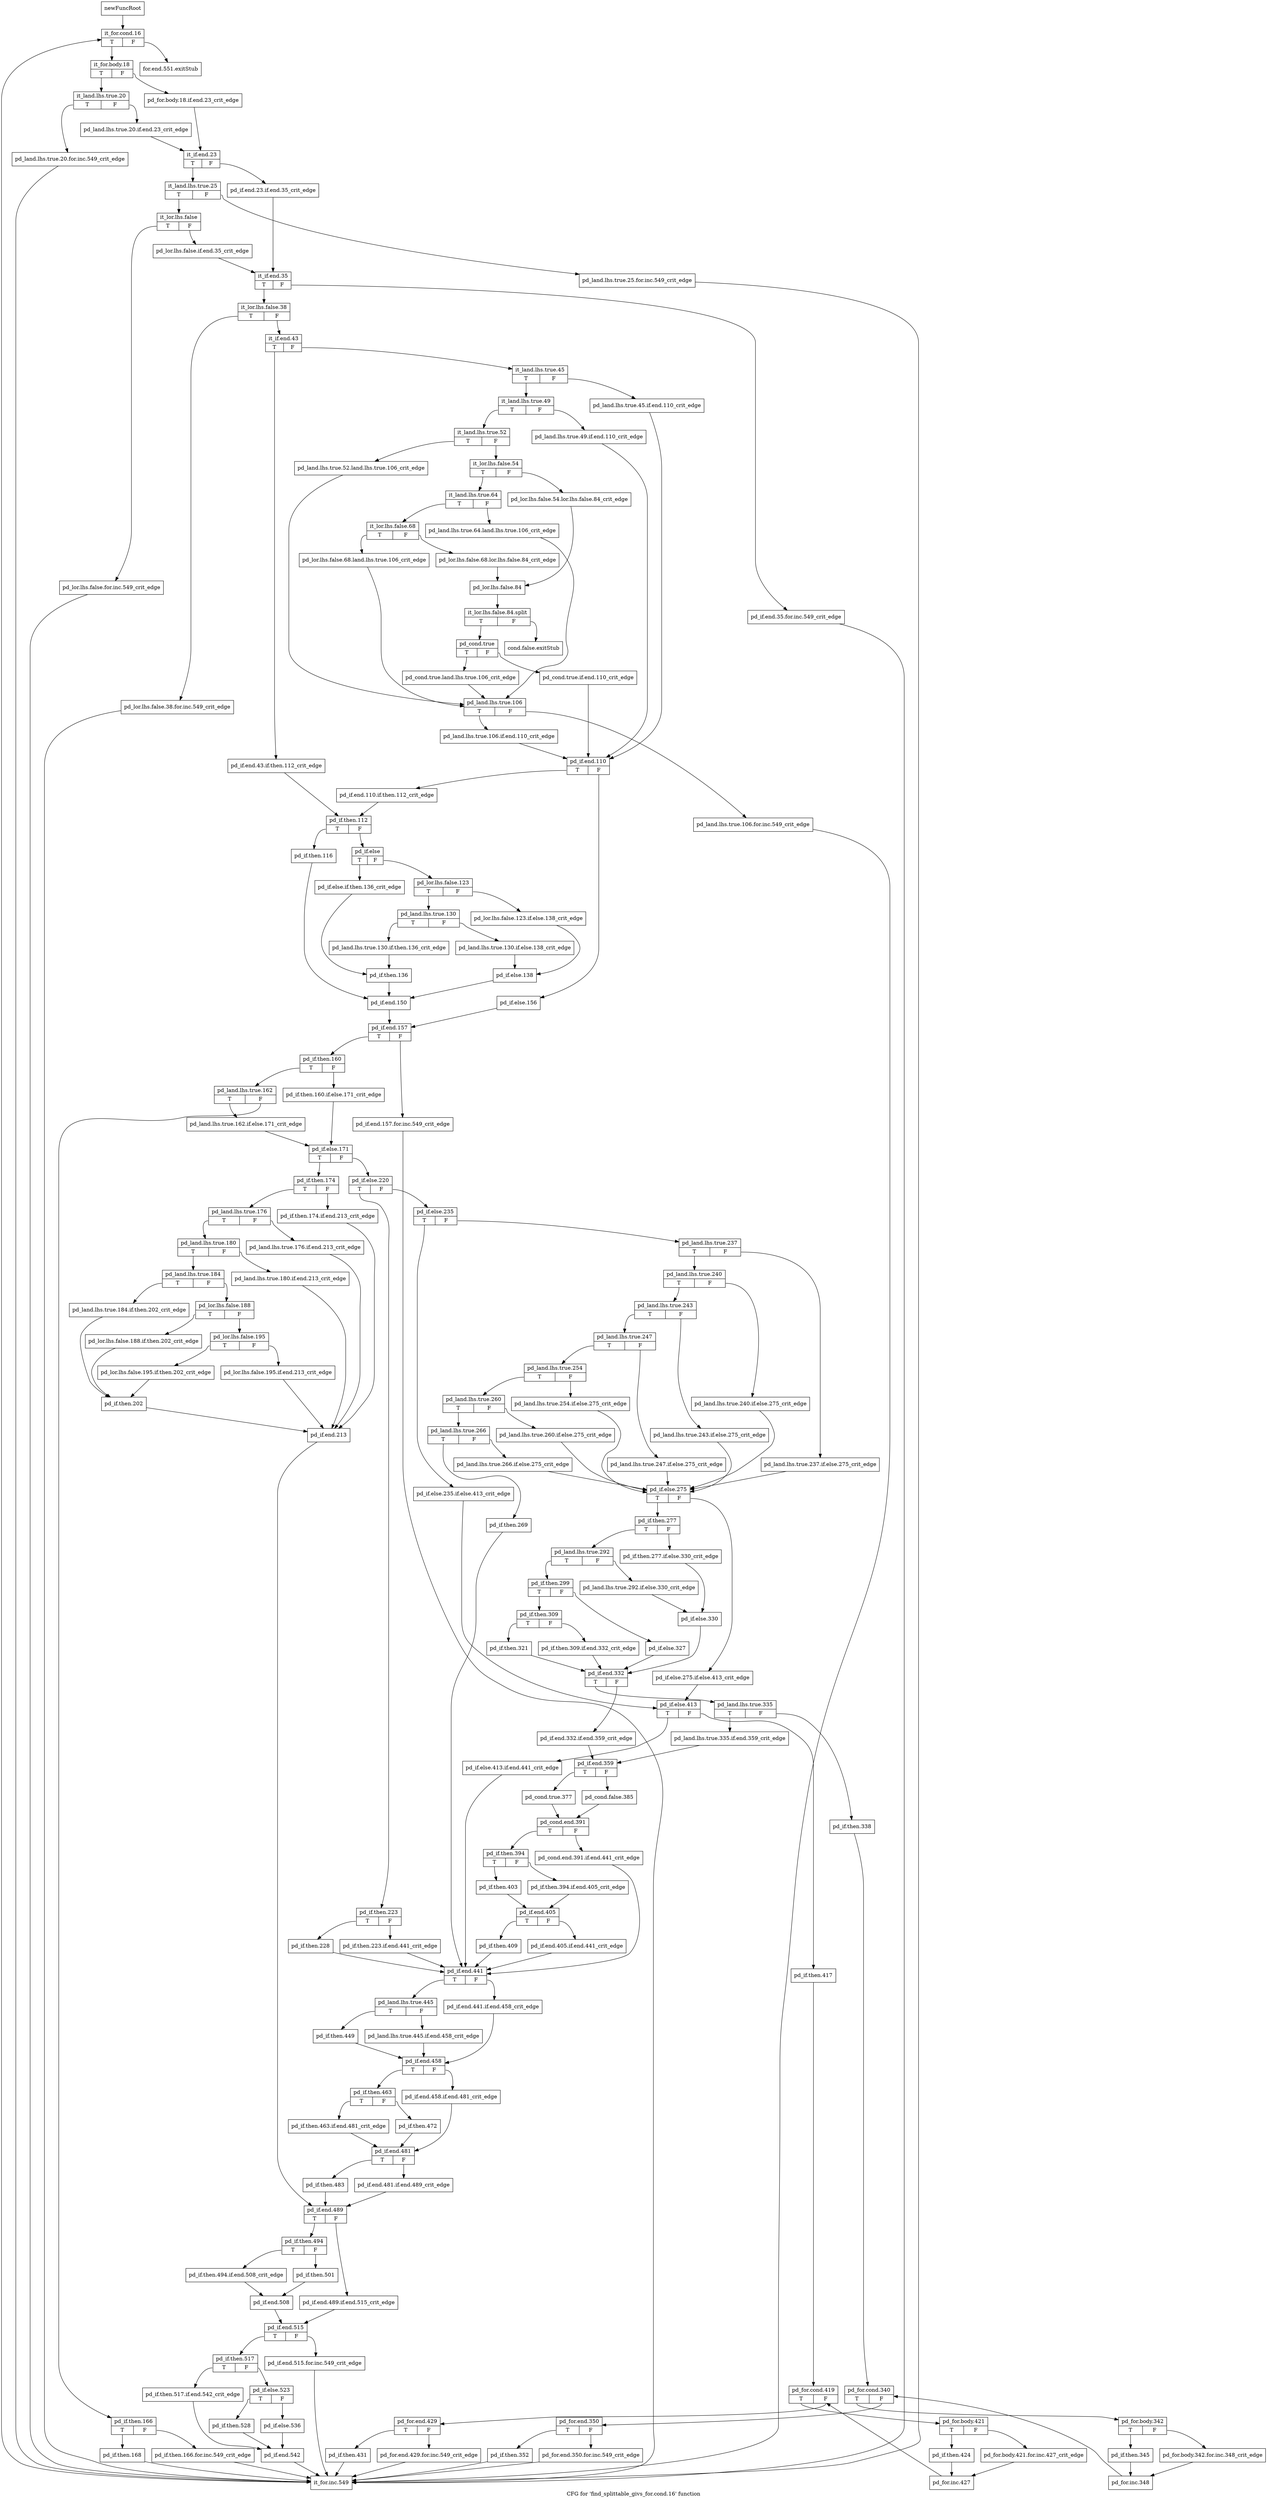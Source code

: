 digraph "CFG for 'find_splittable_givs_for.cond.16' function" {
	label="CFG for 'find_splittable_givs_for.cond.16' function";

	Node0xc6089b0 [shape=record,label="{newFuncRoot}"];
	Node0xc6089b0 -> Node0xc60add0;
	Node0xc60ad30 [shape=record,label="{for.end.551.exitStub}"];
	Node0xc60ad80 [shape=record,label="{cond.false.exitStub}"];
	Node0xc60add0 [shape=record,label="{it_for.cond.16|{<s0>T|<s1>F}}"];
	Node0xc60add0:s0 -> Node0xc60ae20;
	Node0xc60add0:s1 -> Node0xc60ad30;
	Node0xc60ae20 [shape=record,label="{it_for.body.18|{<s0>T|<s1>F}}"];
	Node0xc60ae20:s0 -> Node0xc60aec0;
	Node0xc60ae20:s1 -> Node0xc60ae70;
	Node0xc60ae70 [shape=record,label="{pd_for.body.18.if.end.23_crit_edge}"];
	Node0xc60ae70 -> Node0xc60af60;
	Node0xc60aec0 [shape=record,label="{it_land.lhs.true.20|{<s0>T|<s1>F}}"];
	Node0xc60aec0:s0 -> Node0xc60e3e0;
	Node0xc60aec0:s1 -> Node0xc60af10;
	Node0xc60af10 [shape=record,label="{pd_land.lhs.true.20.if.end.23_crit_edge}"];
	Node0xc60af10 -> Node0xc60af60;
	Node0xc60af60 [shape=record,label="{it_if.end.23|{<s0>T|<s1>F}}"];
	Node0xc60af60:s0 -> Node0xc60b000;
	Node0xc60af60:s1 -> Node0xc60afb0;
	Node0xc60afb0 [shape=record,label="{pd_if.end.23.if.end.35_crit_edge}"];
	Node0xc60afb0 -> Node0xc60b140;
	Node0xc60b000 [shape=record,label="{it_land.lhs.true.25|{<s0>T|<s1>F}}"];
	Node0xc60b000:s0 -> Node0xc60b0a0;
	Node0xc60b000:s1 -> Node0xc60b050;
	Node0xc60b050 [shape=record,label="{pd_land.lhs.true.25.for.inc.549_crit_edge}"];
	Node0xc60b050 -> Node0xc60e430;
	Node0xc60b0a0 [shape=record,label="{it_lor.lhs.false|{<s0>T|<s1>F}}"];
	Node0xc60b0a0:s0 -> Node0xc60e390;
	Node0xc60b0a0:s1 -> Node0xc60b0f0;
	Node0xc60b0f0 [shape=record,label="{pd_lor.lhs.false.if.end.35_crit_edge}"];
	Node0xc60b0f0 -> Node0xc60b140;
	Node0xc60b140 [shape=record,label="{it_if.end.35|{<s0>T|<s1>F}}"];
	Node0xc60b140:s0 -> Node0xc60b1e0;
	Node0xc60b140:s1 -> Node0xc60b190;
	Node0xc60b190 [shape=record,label="{pd_if.end.35.for.inc.549_crit_edge}"];
	Node0xc60b190 -> Node0xc60e430;
	Node0xc60b1e0 [shape=record,label="{it_lor.lhs.false.38|{<s0>T|<s1>F}}"];
	Node0xc60b1e0:s0 -> Node0xc60e340;
	Node0xc60b1e0:s1 -> Node0xc60b230;
	Node0xc60b230 [shape=record,label="{it_if.end.43|{<s0>T|<s1>F}}"];
	Node0xc60b230:s0 -> Node0xc60b9b0;
	Node0xc60b230:s1 -> Node0xc60b280;
	Node0xc60b280 [shape=record,label="{it_land.lhs.true.45|{<s0>T|<s1>F}}"];
	Node0xc60b280:s0 -> Node0xc60b320;
	Node0xc60b280:s1 -> Node0xc60b2d0;
	Node0xc60b2d0 [shape=record,label="{pd_land.lhs.true.45.if.end.110_crit_edge}"];
	Node0xc60b2d0 -> Node0xc60b8c0;
	Node0xc60b320 [shape=record,label="{it_land.lhs.true.49|{<s0>T|<s1>F}}"];
	Node0xc60b320:s0 -> Node0xc60b3c0;
	Node0xc60b320:s1 -> Node0xc60b370;
	Node0xc60b370 [shape=record,label="{pd_land.lhs.true.49.if.end.110_crit_edge}"];
	Node0xc60b370 -> Node0xc60b8c0;
	Node0xc60b3c0 [shape=record,label="{it_land.lhs.true.52|{<s0>T|<s1>F}}"];
	Node0xc60b3c0:s0 -> Node0xc60b780;
	Node0xc60b3c0:s1 -> Node0xc60b410;
	Node0xc60b410 [shape=record,label="{it_lor.lhs.false.54|{<s0>T|<s1>F}}"];
	Node0xc60b410:s0 -> Node0xc60b4b0;
	Node0xc60b410:s1 -> Node0xc60b460;
	Node0xc60b460 [shape=record,label="{pd_lor.lhs.false.54.lor.lhs.false.84_crit_edge}"];
	Node0xc60b460 -> Node0xc60b5f0;
	Node0xc60b4b0 [shape=record,label="{it_land.lhs.true.64|{<s0>T|<s1>F}}"];
	Node0xc60b4b0:s0 -> Node0xc60b550;
	Node0xc60b4b0:s1 -> Node0xc60b500;
	Node0xc60b500 [shape=record,label="{pd_land.lhs.true.64.land.lhs.true.106_crit_edge}"];
	Node0xc60b500 -> Node0xc60b7d0;
	Node0xc60b550 [shape=record,label="{it_lor.lhs.false.68|{<s0>T|<s1>F}}"];
	Node0xc60b550:s0 -> Node0xc60b730;
	Node0xc60b550:s1 -> Node0xc60b5a0;
	Node0xc60b5a0 [shape=record,label="{pd_lor.lhs.false.68.lor.lhs.false.84_crit_edge}"];
	Node0xc60b5a0 -> Node0xc60b5f0;
	Node0xc60b5f0 [shape=record,label="{pd_lor.lhs.false.84}"];
	Node0xc60b5f0 -> Node0xfdbcc20;
	Node0xfdbcc20 [shape=record,label="{it_lor.lhs.false.84.split|{<s0>T|<s1>F}}"];
	Node0xfdbcc20:s0 -> Node0xc60b640;
	Node0xfdbcc20:s1 -> Node0xc60ad80;
	Node0xc60b640 [shape=record,label="{pd_cond.true|{<s0>T|<s1>F}}"];
	Node0xc60b640:s0 -> Node0xc60b6e0;
	Node0xc60b640:s1 -> Node0xc60b690;
	Node0xc60b690 [shape=record,label="{pd_cond.true.if.end.110_crit_edge}"];
	Node0xc60b690 -> Node0xc60b8c0;
	Node0xc60b6e0 [shape=record,label="{pd_cond.true.land.lhs.true.106_crit_edge}"];
	Node0xc60b6e0 -> Node0xc60b7d0;
	Node0xc60b730 [shape=record,label="{pd_lor.lhs.false.68.land.lhs.true.106_crit_edge}"];
	Node0xc60b730 -> Node0xc60b7d0;
	Node0xc60b780 [shape=record,label="{pd_land.lhs.true.52.land.lhs.true.106_crit_edge}"];
	Node0xc60b780 -> Node0xc60b7d0;
	Node0xc60b7d0 [shape=record,label="{pd_land.lhs.true.106|{<s0>T|<s1>F}}"];
	Node0xc60b7d0:s0 -> Node0xc60b870;
	Node0xc60b7d0:s1 -> Node0xc60b820;
	Node0xc60b820 [shape=record,label="{pd_land.lhs.true.106.for.inc.549_crit_edge}"];
	Node0xc60b820 -> Node0xc60e430;
	Node0xc60b870 [shape=record,label="{pd_land.lhs.true.106.if.end.110_crit_edge}"];
	Node0xc60b870 -> Node0xc60b8c0;
	Node0xc60b8c0 [shape=record,label="{pd_if.end.110|{<s0>T|<s1>F}}"];
	Node0xc60b8c0:s0 -> Node0xc60b960;
	Node0xc60b8c0:s1 -> Node0xc60b910;
	Node0xc60b910 [shape=record,label="{pd_if.else.156}"];
	Node0xc60b910 -> Node0xc60bdc0;
	Node0xc60b960 [shape=record,label="{pd_if.end.110.if.then.112_crit_edge}"];
	Node0xc60b960 -> Node0xc60ba00;
	Node0xc60b9b0 [shape=record,label="{pd_if.end.43.if.then.112_crit_edge}"];
	Node0xc60b9b0 -> Node0xc60ba00;
	Node0xc60ba00 [shape=record,label="{pd_if.then.112|{<s0>T|<s1>F}}"];
	Node0xc60ba00:s0 -> Node0xc60bd20;
	Node0xc60ba00:s1 -> Node0xc60ba50;
	Node0xc60ba50 [shape=record,label="{pd_if.else|{<s0>T|<s1>F}}"];
	Node0xc60ba50:s0 -> Node0xc60bc80;
	Node0xc60ba50:s1 -> Node0xc60baa0;
	Node0xc60baa0 [shape=record,label="{pd_lor.lhs.false.123|{<s0>T|<s1>F}}"];
	Node0xc60baa0:s0 -> Node0xc60bb40;
	Node0xc60baa0:s1 -> Node0xc60baf0;
	Node0xc60baf0 [shape=record,label="{pd_lor.lhs.false.123.if.else.138_crit_edge}"];
	Node0xc60baf0 -> Node0xc60bbe0;
	Node0xc60bb40 [shape=record,label="{pd_land.lhs.true.130|{<s0>T|<s1>F}}"];
	Node0xc60bb40:s0 -> Node0xc60bc30;
	Node0xc60bb40:s1 -> Node0xc60bb90;
	Node0xc60bb90 [shape=record,label="{pd_land.lhs.true.130.if.else.138_crit_edge}"];
	Node0xc60bb90 -> Node0xc60bbe0;
	Node0xc60bbe0 [shape=record,label="{pd_if.else.138}"];
	Node0xc60bbe0 -> Node0xc60bd70;
	Node0xc60bc30 [shape=record,label="{pd_land.lhs.true.130.if.then.136_crit_edge}"];
	Node0xc60bc30 -> Node0xc60bcd0;
	Node0xc60bc80 [shape=record,label="{pd_if.else.if.then.136_crit_edge}"];
	Node0xc60bc80 -> Node0xc60bcd0;
	Node0xc60bcd0 [shape=record,label="{pd_if.then.136}"];
	Node0xc60bcd0 -> Node0xc60bd70;
	Node0xc60bd20 [shape=record,label="{pd_if.then.116}"];
	Node0xc60bd20 -> Node0xc60bd70;
	Node0xc60bd70 [shape=record,label="{pd_if.end.150}"];
	Node0xc60bd70 -> Node0xc60bdc0;
	Node0xc60bdc0 [shape=record,label="{pd_if.end.157|{<s0>T|<s1>F}}"];
	Node0xc60bdc0:s0 -> Node0xc60be60;
	Node0xc60bdc0:s1 -> Node0xc60be10;
	Node0xc60be10 [shape=record,label="{pd_if.end.157.for.inc.549_crit_edge}"];
	Node0xc60be10 -> Node0xc60e430;
	Node0xc60be60 [shape=record,label="{pd_if.then.160|{<s0>T|<s1>F}}"];
	Node0xc60be60:s0 -> Node0xc60bf00;
	Node0xc60be60:s1 -> Node0xc60beb0;
	Node0xc60beb0 [shape=record,label="{pd_if.then.160.if.else.171_crit_edge}"];
	Node0xc60beb0 -> Node0xc60c090;
	Node0xc60bf00 [shape=record,label="{pd_land.lhs.true.162|{<s0>T|<s1>F}}"];
	Node0xc60bf00:s0 -> Node0xc60c040;
	Node0xc60bf00:s1 -> Node0xc60bf50;
	Node0xc60bf50 [shape=record,label="{pd_if.then.166|{<s0>T|<s1>F}}"];
	Node0xc60bf50:s0 -> Node0xc60bff0;
	Node0xc60bf50:s1 -> Node0xc60bfa0;
	Node0xc60bfa0 [shape=record,label="{pd_if.then.166.for.inc.549_crit_edge}"];
	Node0xc60bfa0 -> Node0xc60e430;
	Node0xc60bff0 [shape=record,label="{pd_if.then.168}"];
	Node0xc60bff0 -> Node0xc60e430;
	Node0xc60c040 [shape=record,label="{pd_land.lhs.true.162.if.else.171_crit_edge}"];
	Node0xc60c040 -> Node0xc60c090;
	Node0xc60c090 [shape=record,label="{pd_if.else.171|{<s0>T|<s1>F}}"];
	Node0xc60c090:s0 -> Node0xc60da30;
	Node0xc60c090:s1 -> Node0xc60c0e0;
	Node0xc60c0e0 [shape=record,label="{pd_if.else.220|{<s0>T|<s1>F}}"];
	Node0xc60c0e0:s0 -> Node0xc60d530;
	Node0xc60c0e0:s1 -> Node0xc60c130;
	Node0xc60c130 [shape=record,label="{pd_if.else.235|{<s0>T|<s1>F}}"];
	Node0xc60c130:s0 -> Node0xc60d170;
	Node0xc60c130:s1 -> Node0xc60c180;
	Node0xc60c180 [shape=record,label="{pd_land.lhs.true.237|{<s0>T|<s1>F}}"];
	Node0xc60c180:s0 -> Node0xc60c220;
	Node0xc60c180:s1 -> Node0xc60c1d0;
	Node0xc60c1d0 [shape=record,label="{pd_land.lhs.true.237.if.else.275_crit_edge}"];
	Node0xc60c1d0 -> Node0xc60c5e0;
	Node0xc60c220 [shape=record,label="{pd_land.lhs.true.240|{<s0>T|<s1>F}}"];
	Node0xc60c220:s0 -> Node0xc60c2c0;
	Node0xc60c220:s1 -> Node0xc60c270;
	Node0xc60c270 [shape=record,label="{pd_land.lhs.true.240.if.else.275_crit_edge}"];
	Node0xc60c270 -> Node0xc60c5e0;
	Node0xc60c2c0 [shape=record,label="{pd_land.lhs.true.243|{<s0>T|<s1>F}}"];
	Node0xc60c2c0:s0 -> Node0xc60c360;
	Node0xc60c2c0:s1 -> Node0xc60c310;
	Node0xc60c310 [shape=record,label="{pd_land.lhs.true.243.if.else.275_crit_edge}"];
	Node0xc60c310 -> Node0xc60c5e0;
	Node0xc60c360 [shape=record,label="{pd_land.lhs.true.247|{<s0>T|<s1>F}}"];
	Node0xc60c360:s0 -> Node0xc60c400;
	Node0xc60c360:s1 -> Node0xc60c3b0;
	Node0xc60c3b0 [shape=record,label="{pd_land.lhs.true.247.if.else.275_crit_edge}"];
	Node0xc60c3b0 -> Node0xc60c5e0;
	Node0xc60c400 [shape=record,label="{pd_land.lhs.true.254|{<s0>T|<s1>F}}"];
	Node0xc60c400:s0 -> Node0xc60c4a0;
	Node0xc60c400:s1 -> Node0xc60c450;
	Node0xc60c450 [shape=record,label="{pd_land.lhs.true.254.if.else.275_crit_edge}"];
	Node0xc60c450 -> Node0xc60c5e0;
	Node0xc60c4a0 [shape=record,label="{pd_land.lhs.true.260|{<s0>T|<s1>F}}"];
	Node0xc60c4a0:s0 -> Node0xc60c540;
	Node0xc60c4a0:s1 -> Node0xc60c4f0;
	Node0xc60c4f0 [shape=record,label="{pd_land.lhs.true.260.if.else.275_crit_edge}"];
	Node0xc60c4f0 -> Node0xc60c5e0;
	Node0xc60c540 [shape=record,label="{pd_land.lhs.true.266|{<s0>T|<s1>F}}"];
	Node0xc60c540:s0 -> Node0xc60d120;
	Node0xc60c540:s1 -> Node0xc60c590;
	Node0xc60c590 [shape=record,label="{pd_land.lhs.true.266.if.else.275_crit_edge}"];
	Node0xc60c590 -> Node0xc60c5e0;
	Node0xc60c5e0 [shape=record,label="{pd_if.else.275|{<s0>T|<s1>F}}"];
	Node0xc60c5e0:s0 -> Node0xc60c680;
	Node0xc60c5e0:s1 -> Node0xc60c630;
	Node0xc60c630 [shape=record,label="{pd_if.else.275.if.else.413_crit_edge}"];
	Node0xc60c630 -> Node0xc60d1c0;
	Node0xc60c680 [shape=record,label="{pd_if.then.277|{<s0>T|<s1>F}}"];
	Node0xc60c680:s0 -> Node0xc60c720;
	Node0xc60c680:s1 -> Node0xc60c6d0;
	Node0xc60c6d0 [shape=record,label="{pd_if.then.277.if.else.330_crit_edge}"];
	Node0xc60c6d0 -> Node0xc60c7c0;
	Node0xc60c720 [shape=record,label="{pd_land.lhs.true.292|{<s0>T|<s1>F}}"];
	Node0xc60c720:s0 -> Node0xc60c810;
	Node0xc60c720:s1 -> Node0xc60c770;
	Node0xc60c770 [shape=record,label="{pd_land.lhs.true.292.if.else.330_crit_edge}"];
	Node0xc60c770 -> Node0xc60c7c0;
	Node0xc60c7c0 [shape=record,label="{pd_if.else.330}"];
	Node0xc60c7c0 -> Node0xc60c9a0;
	Node0xc60c810 [shape=record,label="{pd_if.then.299|{<s0>T|<s1>F}}"];
	Node0xc60c810:s0 -> Node0xc60c8b0;
	Node0xc60c810:s1 -> Node0xc60c860;
	Node0xc60c860 [shape=record,label="{pd_if.else.327}"];
	Node0xc60c860 -> Node0xc60c9a0;
	Node0xc60c8b0 [shape=record,label="{pd_if.then.309|{<s0>T|<s1>F}}"];
	Node0xc60c8b0:s0 -> Node0xc60c950;
	Node0xc60c8b0:s1 -> Node0xc60c900;
	Node0xc60c900 [shape=record,label="{pd_if.then.309.if.end.332_crit_edge}"];
	Node0xc60c900 -> Node0xc60c9a0;
	Node0xc60c950 [shape=record,label="{pd_if.then.321}"];
	Node0xc60c950 -> Node0xc60c9a0;
	Node0xc60c9a0 [shape=record,label="{pd_if.end.332|{<s0>T|<s1>F}}"];
	Node0xc60c9a0:s0 -> Node0xc60ca40;
	Node0xc60c9a0:s1 -> Node0xc60c9f0;
	Node0xc60c9f0 [shape=record,label="{pd_if.end.332.if.end.359_crit_edge}"];
	Node0xc60c9f0 -> Node0xc60cdb0;
	Node0xc60ca40 [shape=record,label="{pd_land.lhs.true.335|{<s0>T|<s1>F}}"];
	Node0xc60ca40:s0 -> Node0xc60cd60;
	Node0xc60ca40:s1 -> Node0xc60ca90;
	Node0xc60ca90 [shape=record,label="{pd_if.then.338}"];
	Node0xc60ca90 -> Node0xc60cae0;
	Node0xc60cae0 [shape=record,label="{pd_for.cond.340|{<s0>T|<s1>F}}"];
	Node0xc60cae0:s0 -> Node0xc60cc20;
	Node0xc60cae0:s1 -> Node0xc60cb30;
	Node0xc60cb30 [shape=record,label="{pd_for.end.350|{<s0>T|<s1>F}}"];
	Node0xc60cb30:s0 -> Node0xc60cbd0;
	Node0xc60cb30:s1 -> Node0xc60cb80;
	Node0xc60cb80 [shape=record,label="{pd_for.end.350.for.inc.549_crit_edge}"];
	Node0xc60cb80 -> Node0xc60e430;
	Node0xc60cbd0 [shape=record,label="{pd_if.then.352}"];
	Node0xc60cbd0 -> Node0xc60e430;
	Node0xc60cc20 [shape=record,label="{pd_for.body.342|{<s0>T|<s1>F}}"];
	Node0xc60cc20:s0 -> Node0xc60ccc0;
	Node0xc60cc20:s1 -> Node0xc60cc70;
	Node0xc60cc70 [shape=record,label="{pd_for.body.342.for.inc.348_crit_edge}"];
	Node0xc60cc70 -> Node0xc60cd10;
	Node0xc60ccc0 [shape=record,label="{pd_if.then.345}"];
	Node0xc60ccc0 -> Node0xc60cd10;
	Node0xc60cd10 [shape=record,label="{pd_for.inc.348}"];
	Node0xc60cd10 -> Node0xc60cae0;
	Node0xc60cd60 [shape=record,label="{pd_land.lhs.true.335.if.end.359_crit_edge}"];
	Node0xc60cd60 -> Node0xc60cdb0;
	Node0xc60cdb0 [shape=record,label="{pd_if.end.359|{<s0>T|<s1>F}}"];
	Node0xc60cdb0:s0 -> Node0xc60ce50;
	Node0xc60cdb0:s1 -> Node0xc60ce00;
	Node0xc60ce00 [shape=record,label="{pd_cond.false.385}"];
	Node0xc60ce00 -> Node0xc60cea0;
	Node0xc60ce50 [shape=record,label="{pd_cond.true.377}"];
	Node0xc60ce50 -> Node0xc60cea0;
	Node0xc60cea0 [shape=record,label="{pd_cond.end.391|{<s0>T|<s1>F}}"];
	Node0xc60cea0:s0 -> Node0xc60cf40;
	Node0xc60cea0:s1 -> Node0xc60cef0;
	Node0xc60cef0 [shape=record,label="{pd_cond.end.391.if.end.441_crit_edge}"];
	Node0xc60cef0 -> Node0xc60d620;
	Node0xc60cf40 [shape=record,label="{pd_if.then.394|{<s0>T|<s1>F}}"];
	Node0xc60cf40:s0 -> Node0xc60cfe0;
	Node0xc60cf40:s1 -> Node0xc60cf90;
	Node0xc60cf90 [shape=record,label="{pd_if.then.394.if.end.405_crit_edge}"];
	Node0xc60cf90 -> Node0xc60d030;
	Node0xc60cfe0 [shape=record,label="{pd_if.then.403}"];
	Node0xc60cfe0 -> Node0xc60d030;
	Node0xc60d030 [shape=record,label="{pd_if.end.405|{<s0>T|<s1>F}}"];
	Node0xc60d030:s0 -> Node0xc60d0d0;
	Node0xc60d030:s1 -> Node0xc60d080;
	Node0xc60d080 [shape=record,label="{pd_if.end.405.if.end.441_crit_edge}"];
	Node0xc60d080 -> Node0xc60d620;
	Node0xc60d0d0 [shape=record,label="{pd_if.then.409}"];
	Node0xc60d0d0 -> Node0xc60d620;
	Node0xc60d120 [shape=record,label="{pd_if.then.269}"];
	Node0xc60d120 -> Node0xc60d620;
	Node0xc60d170 [shape=record,label="{pd_if.else.235.if.else.413_crit_edge}"];
	Node0xc60d170 -> Node0xc60d1c0;
	Node0xc60d1c0 [shape=record,label="{pd_if.else.413|{<s0>T|<s1>F}}"];
	Node0xc60d1c0:s0 -> Node0xc60d4e0;
	Node0xc60d1c0:s1 -> Node0xc60d210;
	Node0xc60d210 [shape=record,label="{pd_if.then.417}"];
	Node0xc60d210 -> Node0xc60d260;
	Node0xc60d260 [shape=record,label="{pd_for.cond.419|{<s0>T|<s1>F}}"];
	Node0xc60d260:s0 -> Node0xc60d3a0;
	Node0xc60d260:s1 -> Node0xc60d2b0;
	Node0xc60d2b0 [shape=record,label="{pd_for.end.429|{<s0>T|<s1>F}}"];
	Node0xc60d2b0:s0 -> Node0xc60d350;
	Node0xc60d2b0:s1 -> Node0xc60d300;
	Node0xc60d300 [shape=record,label="{pd_for.end.429.for.inc.549_crit_edge}"];
	Node0xc60d300 -> Node0xc60e430;
	Node0xc60d350 [shape=record,label="{pd_if.then.431}"];
	Node0xc60d350 -> Node0xc60e430;
	Node0xc60d3a0 [shape=record,label="{pd_for.body.421|{<s0>T|<s1>F}}"];
	Node0xc60d3a0:s0 -> Node0xc60d440;
	Node0xc60d3a0:s1 -> Node0xc60d3f0;
	Node0xc60d3f0 [shape=record,label="{pd_for.body.421.for.inc.427_crit_edge}"];
	Node0xc60d3f0 -> Node0xc60d490;
	Node0xc60d440 [shape=record,label="{pd_if.then.424}"];
	Node0xc60d440 -> Node0xc60d490;
	Node0xc60d490 [shape=record,label="{pd_for.inc.427}"];
	Node0xc60d490 -> Node0xc60d260;
	Node0xc60d4e0 [shape=record,label="{pd_if.else.413.if.end.441_crit_edge}"];
	Node0xc60d4e0 -> Node0xc60d620;
	Node0xc60d530 [shape=record,label="{pd_if.then.223|{<s0>T|<s1>F}}"];
	Node0xc60d530:s0 -> Node0xc60d5d0;
	Node0xc60d530:s1 -> Node0xc60d580;
	Node0xc60d580 [shape=record,label="{pd_if.then.223.if.end.441_crit_edge}"];
	Node0xc60d580 -> Node0xc60d620;
	Node0xc60d5d0 [shape=record,label="{pd_if.then.228}"];
	Node0xc60d5d0 -> Node0xc60d620;
	Node0xc60d620 [shape=record,label="{pd_if.end.441|{<s0>T|<s1>F}}"];
	Node0xc60d620:s0 -> Node0xc60d6c0;
	Node0xc60d620:s1 -> Node0xc60d670;
	Node0xc60d670 [shape=record,label="{pd_if.end.441.if.end.458_crit_edge}"];
	Node0xc60d670 -> Node0xc60d7b0;
	Node0xc60d6c0 [shape=record,label="{pd_land.lhs.true.445|{<s0>T|<s1>F}}"];
	Node0xc60d6c0:s0 -> Node0xc60d760;
	Node0xc60d6c0:s1 -> Node0xc60d710;
	Node0xc60d710 [shape=record,label="{pd_land.lhs.true.445.if.end.458_crit_edge}"];
	Node0xc60d710 -> Node0xc60d7b0;
	Node0xc60d760 [shape=record,label="{pd_if.then.449}"];
	Node0xc60d760 -> Node0xc60d7b0;
	Node0xc60d7b0 [shape=record,label="{pd_if.end.458|{<s0>T|<s1>F}}"];
	Node0xc60d7b0:s0 -> Node0xc60d850;
	Node0xc60d7b0:s1 -> Node0xc60d800;
	Node0xc60d800 [shape=record,label="{pd_if.end.458.if.end.481_crit_edge}"];
	Node0xc60d800 -> Node0xc60d940;
	Node0xc60d850 [shape=record,label="{pd_if.then.463|{<s0>T|<s1>F}}"];
	Node0xc60d850:s0 -> Node0xc60d8f0;
	Node0xc60d850:s1 -> Node0xc60d8a0;
	Node0xc60d8a0 [shape=record,label="{pd_if.then.472}"];
	Node0xc60d8a0 -> Node0xc60d940;
	Node0xc60d8f0 [shape=record,label="{pd_if.then.463.if.end.481_crit_edge}"];
	Node0xc60d8f0 -> Node0xc60d940;
	Node0xc60d940 [shape=record,label="{pd_if.end.481|{<s0>T|<s1>F}}"];
	Node0xc60d940:s0 -> Node0xc60d9e0;
	Node0xc60d940:s1 -> Node0xc60d990;
	Node0xc60d990 [shape=record,label="{pd_if.end.481.if.end.489_crit_edge}"];
	Node0xc60d990 -> Node0xc60dee0;
	Node0xc60d9e0 [shape=record,label="{pd_if.then.483}"];
	Node0xc60d9e0 -> Node0xc60dee0;
	Node0xc60da30 [shape=record,label="{pd_if.then.174|{<s0>T|<s1>F}}"];
	Node0xc60da30:s0 -> Node0xc60dad0;
	Node0xc60da30:s1 -> Node0xc60da80;
	Node0xc60da80 [shape=record,label="{pd_if.then.174.if.end.213_crit_edge}"];
	Node0xc60da80 -> Node0xc60de90;
	Node0xc60dad0 [shape=record,label="{pd_land.lhs.true.176|{<s0>T|<s1>F}}"];
	Node0xc60dad0:s0 -> Node0xc60db70;
	Node0xc60dad0:s1 -> Node0xc60db20;
	Node0xc60db20 [shape=record,label="{pd_land.lhs.true.176.if.end.213_crit_edge}"];
	Node0xc60db20 -> Node0xc60de90;
	Node0xc60db70 [shape=record,label="{pd_land.lhs.true.180|{<s0>T|<s1>F}}"];
	Node0xc60db70:s0 -> Node0xc60dc10;
	Node0xc60db70:s1 -> Node0xc60dbc0;
	Node0xc60dbc0 [shape=record,label="{pd_land.lhs.true.180.if.end.213_crit_edge}"];
	Node0xc60dbc0 -> Node0xc60de90;
	Node0xc60dc10 [shape=record,label="{pd_land.lhs.true.184|{<s0>T|<s1>F}}"];
	Node0xc60dc10:s0 -> Node0xc60ddf0;
	Node0xc60dc10:s1 -> Node0xc60dc60;
	Node0xc60dc60 [shape=record,label="{pd_lor.lhs.false.188|{<s0>T|<s1>F}}"];
	Node0xc60dc60:s0 -> Node0xc60dda0;
	Node0xc60dc60:s1 -> Node0xc60dcb0;
	Node0xc60dcb0 [shape=record,label="{pd_lor.lhs.false.195|{<s0>T|<s1>F}}"];
	Node0xc60dcb0:s0 -> Node0xc60dd50;
	Node0xc60dcb0:s1 -> Node0xc60dd00;
	Node0xc60dd00 [shape=record,label="{pd_lor.lhs.false.195.if.end.213_crit_edge}"];
	Node0xc60dd00 -> Node0xc60de90;
	Node0xc60dd50 [shape=record,label="{pd_lor.lhs.false.195.if.then.202_crit_edge}"];
	Node0xc60dd50 -> Node0xc60de40;
	Node0xc60dda0 [shape=record,label="{pd_lor.lhs.false.188.if.then.202_crit_edge}"];
	Node0xc60dda0 -> Node0xc60de40;
	Node0xc60ddf0 [shape=record,label="{pd_land.lhs.true.184.if.then.202_crit_edge}"];
	Node0xc60ddf0 -> Node0xc60de40;
	Node0xc60de40 [shape=record,label="{pd_if.then.202}"];
	Node0xc60de40 -> Node0xc60de90;
	Node0xc60de90 [shape=record,label="{pd_if.end.213}"];
	Node0xc60de90 -> Node0xc60dee0;
	Node0xc60dee0 [shape=record,label="{pd_if.end.489|{<s0>T|<s1>F}}"];
	Node0xc60dee0:s0 -> Node0xc60df80;
	Node0xc60dee0:s1 -> Node0xc60df30;
	Node0xc60df30 [shape=record,label="{pd_if.end.489.if.end.515_crit_edge}"];
	Node0xc60df30 -> Node0xc60e0c0;
	Node0xc60df80 [shape=record,label="{pd_if.then.494|{<s0>T|<s1>F}}"];
	Node0xc60df80:s0 -> Node0xc60e020;
	Node0xc60df80:s1 -> Node0xc60dfd0;
	Node0xc60dfd0 [shape=record,label="{pd_if.then.501}"];
	Node0xc60dfd0 -> Node0xc60e070;
	Node0xc60e020 [shape=record,label="{pd_if.then.494.if.end.508_crit_edge}"];
	Node0xc60e020 -> Node0xc60e070;
	Node0xc60e070 [shape=record,label="{pd_if.end.508}"];
	Node0xc60e070 -> Node0xc60e0c0;
	Node0xc60e0c0 [shape=record,label="{pd_if.end.515|{<s0>T|<s1>F}}"];
	Node0xc60e0c0:s0 -> Node0xc60e160;
	Node0xc60e0c0:s1 -> Node0xc60e110;
	Node0xc60e110 [shape=record,label="{pd_if.end.515.for.inc.549_crit_edge}"];
	Node0xc60e110 -> Node0xc60e430;
	Node0xc60e160 [shape=record,label="{pd_if.then.517|{<s0>T|<s1>F}}"];
	Node0xc60e160:s0 -> Node0xc60e2a0;
	Node0xc60e160:s1 -> Node0xc60e1b0;
	Node0xc60e1b0 [shape=record,label="{pd_if.else.523|{<s0>T|<s1>F}}"];
	Node0xc60e1b0:s0 -> Node0xc60e250;
	Node0xc60e1b0:s1 -> Node0xc60e200;
	Node0xc60e200 [shape=record,label="{pd_if.else.536}"];
	Node0xc60e200 -> Node0xc60e2f0;
	Node0xc60e250 [shape=record,label="{pd_if.then.528}"];
	Node0xc60e250 -> Node0xc60e2f0;
	Node0xc60e2a0 [shape=record,label="{pd_if.then.517.if.end.542_crit_edge}"];
	Node0xc60e2a0 -> Node0xc60e2f0;
	Node0xc60e2f0 [shape=record,label="{pd_if.end.542}"];
	Node0xc60e2f0 -> Node0xc60e430;
	Node0xc60e340 [shape=record,label="{pd_lor.lhs.false.38.for.inc.549_crit_edge}"];
	Node0xc60e340 -> Node0xc60e430;
	Node0xc60e390 [shape=record,label="{pd_lor.lhs.false.for.inc.549_crit_edge}"];
	Node0xc60e390 -> Node0xc60e430;
	Node0xc60e3e0 [shape=record,label="{pd_land.lhs.true.20.for.inc.549_crit_edge}"];
	Node0xc60e3e0 -> Node0xc60e430;
	Node0xc60e430 [shape=record,label="{it_for.inc.549}"];
	Node0xc60e430 -> Node0xc60add0;
}
